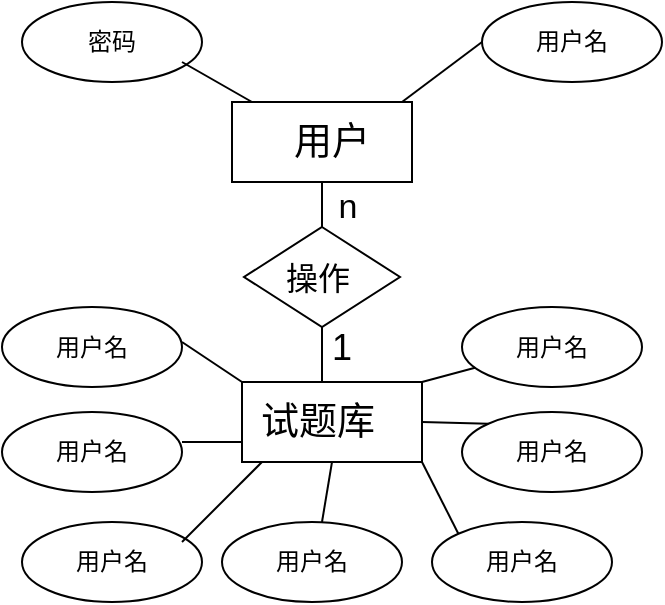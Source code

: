 <mxfile version="12.2.4" pages="1"><diagram id="QpB2VquuCNO1YImreQ2F" name="Page-1"><mxGraphModel dx="793" dy="549" grid="1" gridSize="10" guides="1" tooltips="1" connect="1" arrows="1" fold="1" page="1" pageScale="1" pageWidth="827" pageHeight="1169" math="0" shadow="0"><root><mxCell id="0"/><mxCell id="1" parent="0"/><mxCell id="2" value="" style="rounded=0;whiteSpace=wrap;html=1;" parent="1" vertex="1"><mxGeometry x="335" y="210" width="90" height="40" as="geometry"/></mxCell><mxCell id="3" value="&lt;font style=&quot;font-size: 19px&quot;&gt;用户&lt;/font&gt;" style="text;html=1;strokeColor=none;fillColor=none;align=center;verticalAlign=middle;whiteSpace=wrap;rounded=0;" parent="1" vertex="1"><mxGeometry x="355" y="215" width="60" height="30" as="geometry"/></mxCell><mxCell id="6" value="" style="rounded=0;whiteSpace=wrap;html=1;" parent="1" vertex="1"><mxGeometry x="340" y="350" width="90" height="40" as="geometry"/></mxCell><mxCell id="7" value="&lt;font style=&quot;font-size: 19px&quot;&gt;试题库&lt;/font&gt;" style="text;html=1;strokeColor=none;fillColor=none;align=center;verticalAlign=middle;whiteSpace=wrap;rounded=0;" parent="1" vertex="1"><mxGeometry x="348" y="355" width="60" height="30" as="geometry"/></mxCell><mxCell id="8" value="" style="rhombus;whiteSpace=wrap;html=1;" parent="1" vertex="1"><mxGeometry x="341" y="272.5" width="78" height="50" as="geometry"/></mxCell><mxCell id="9" value="&lt;font style=&quot;font-size: 16px&quot;&gt;操作&lt;/font&gt;" style="text;html=1;strokeColor=none;fillColor=none;align=center;verticalAlign=middle;whiteSpace=wrap;rounded=0;" parent="1" vertex="1"><mxGeometry x="358" y="287.5" width="40" height="20" as="geometry"/></mxCell><mxCell id="10" value="" style="endArrow=none;html=1;entryX=0.5;entryY=0;entryDx=0;entryDy=0;" parent="1" target="8" edge="1"><mxGeometry width="50" height="50" relative="1" as="geometry"><mxPoint x="380" y="250" as="sourcePoint"/><mxPoint x="430" y="200" as="targetPoint"/></mxGeometry></mxCell><mxCell id="12" value="" style="endArrow=none;html=1;entryX=0.5;entryY=1;entryDx=0;entryDy=0;" parent="1" target="8" edge="1"><mxGeometry width="50" height="50" relative="1" as="geometry"><mxPoint x="380" y="350" as="sourcePoint"/><mxPoint x="430" y="300" as="targetPoint"/></mxGeometry></mxCell><mxCell id="13" value="&lt;font style=&quot;font-size: 17px&quot;&gt;n&lt;/font&gt;" style="text;html=1;strokeColor=none;fillColor=none;align=center;verticalAlign=middle;whiteSpace=wrap;rounded=0;" parent="1" vertex="1"><mxGeometry x="373" y="252.5" width="40" height="20" as="geometry"/></mxCell><mxCell id="15" value="&lt;font style=&quot;font-size: 18px&quot;&gt;1&lt;/font&gt;" style="text;html=1;strokeColor=none;fillColor=none;align=center;verticalAlign=middle;whiteSpace=wrap;rounded=0;" parent="1" vertex="1"><mxGeometry x="370" y="322.5" width="40" height="20" as="geometry"/></mxCell><mxCell id="17" value="" style="ellipse;whiteSpace=wrap;html=1;" parent="1" vertex="1"><mxGeometry x="460" y="160" width="90" height="40" as="geometry"/></mxCell><mxCell id="18" value="用户名" style="text;html=1;strokeColor=none;fillColor=none;align=center;verticalAlign=middle;whiteSpace=wrap;rounded=0;" parent="1" vertex="1"><mxGeometry x="485" y="170" width="40" height="20" as="geometry"/></mxCell><mxCell id="19" value="" style="ellipse;whiteSpace=wrap;html=1;" parent="1" vertex="1"><mxGeometry x="230" y="160" width="90" height="40" as="geometry"/></mxCell><mxCell id="20" value="密码" style="text;html=1;strokeColor=none;fillColor=none;align=center;verticalAlign=middle;whiteSpace=wrap;rounded=0;" parent="1" vertex="1"><mxGeometry x="255" y="170" width="40" height="20" as="geometry"/></mxCell><mxCell id="21" value="" style="endArrow=none;html=1;" parent="1" target="2" edge="1"><mxGeometry width="50" height="50" relative="1" as="geometry"><mxPoint x="310" y="190" as="sourcePoint"/><mxPoint x="360" y="140" as="targetPoint"/></mxGeometry></mxCell><mxCell id="22" value="" style="endArrow=none;html=1;entryX=0;entryY=0.5;entryDx=0;entryDy=0;" parent="1" target="17" edge="1"><mxGeometry width="50" height="50" relative="1" as="geometry"><mxPoint x="420" y="210" as="sourcePoint"/><mxPoint x="470" y="160" as="targetPoint"/></mxGeometry></mxCell><mxCell id="24" value="" style="ellipse;whiteSpace=wrap;html=1;" parent="1" vertex="1"><mxGeometry x="450" y="365" width="90" height="40" as="geometry"/></mxCell><mxCell id="25" value="用户名" style="text;html=1;strokeColor=none;fillColor=none;align=center;verticalAlign=middle;whiteSpace=wrap;rounded=0;" parent="1" vertex="1"><mxGeometry x="475" y="375" width="40" height="20" as="geometry"/></mxCell><mxCell id="26" value="" style="ellipse;whiteSpace=wrap;html=1;" parent="1" vertex="1"><mxGeometry x="450" y="312.5" width="90" height="40" as="geometry"/></mxCell><mxCell id="27" value="用户名" style="text;html=1;strokeColor=none;fillColor=none;align=center;verticalAlign=middle;whiteSpace=wrap;rounded=0;" parent="1" vertex="1"><mxGeometry x="475" y="322.5" width="40" height="20" as="geometry"/></mxCell><mxCell id="28" value="" style="ellipse;whiteSpace=wrap;html=1;" parent="1" vertex="1"><mxGeometry x="220" y="312.5" width="90" height="40" as="geometry"/></mxCell><mxCell id="29" value="用户名" style="text;html=1;strokeColor=none;fillColor=none;align=center;verticalAlign=middle;whiteSpace=wrap;rounded=0;" parent="1" vertex="1"><mxGeometry x="245" y="322.5" width="40" height="20" as="geometry"/></mxCell><mxCell id="30" value="" style="ellipse;whiteSpace=wrap;html=1;" parent="1" vertex="1"><mxGeometry x="220" y="365" width="90" height="40" as="geometry"/></mxCell><mxCell id="31" value="用户名" style="text;html=1;strokeColor=none;fillColor=none;align=center;verticalAlign=middle;whiteSpace=wrap;rounded=0;" parent="1" vertex="1"><mxGeometry x="245" y="375" width="40" height="20" as="geometry"/></mxCell><mxCell id="32" value="" style="ellipse;whiteSpace=wrap;html=1;" parent="1" vertex="1"><mxGeometry x="230" y="420" width="90" height="40" as="geometry"/></mxCell><mxCell id="33" value="用户名" style="text;html=1;strokeColor=none;fillColor=none;align=center;verticalAlign=middle;whiteSpace=wrap;rounded=0;" parent="1" vertex="1"><mxGeometry x="255" y="430" width="40" height="20" as="geometry"/></mxCell><mxCell id="34" value="" style="ellipse;whiteSpace=wrap;html=1;" parent="1" vertex="1"><mxGeometry x="330" y="420" width="90" height="40" as="geometry"/></mxCell><mxCell id="35" value="用户名" style="text;html=1;strokeColor=none;fillColor=none;align=center;verticalAlign=middle;whiteSpace=wrap;rounded=0;" parent="1" vertex="1"><mxGeometry x="355" y="430" width="40" height="20" as="geometry"/></mxCell><mxCell id="36" value="" style="ellipse;whiteSpace=wrap;html=1;" parent="1" vertex="1"><mxGeometry x="435" y="420" width="90" height="40" as="geometry"/></mxCell><mxCell id="37" value="用户名" style="text;html=1;strokeColor=none;fillColor=none;align=center;verticalAlign=middle;whiteSpace=wrap;rounded=0;" parent="1" vertex="1"><mxGeometry x="460" y="430" width="40" height="20" as="geometry"/></mxCell><mxCell id="38" value="" style="endArrow=none;html=1;entryX=0;entryY=0.75;entryDx=0;entryDy=0;" parent="1" target="6" edge="1"><mxGeometry width="50" height="50" relative="1" as="geometry"><mxPoint x="310" y="380" as="sourcePoint"/><mxPoint x="360" y="330" as="targetPoint"/></mxGeometry></mxCell><mxCell id="39" value="" style="endArrow=none;html=1;entryX=0;entryY=0;entryDx=0;entryDy=0;entryPerimeter=0;" parent="1" target="6" edge="1"><mxGeometry width="50" height="50" relative="1" as="geometry"><mxPoint x="310" y="330" as="sourcePoint"/><mxPoint x="360" y="280" as="targetPoint"/></mxGeometry></mxCell><mxCell id="40" value="" style="endArrow=none;html=1;" parent="1" edge="1"><mxGeometry width="50" height="50" relative="1" as="geometry"><mxPoint x="310" y="430" as="sourcePoint"/><mxPoint x="350" y="390" as="targetPoint"/></mxGeometry></mxCell><mxCell id="41" value="" style="endArrow=none;html=1;entryX=0.5;entryY=1;entryDx=0;entryDy=0;" parent="1" target="6" edge="1"><mxGeometry width="50" height="50" relative="1" as="geometry"><mxPoint x="380" y="420" as="sourcePoint"/><mxPoint x="430" y="370" as="targetPoint"/></mxGeometry></mxCell><mxCell id="42" value="" style="endArrow=none;html=1;entryX=0;entryY=0;entryDx=0;entryDy=0;" parent="1" target="36" edge="1"><mxGeometry width="50" height="50" relative="1" as="geometry"><mxPoint x="430" y="390" as="sourcePoint"/><mxPoint x="480" y="340" as="targetPoint"/></mxGeometry></mxCell><mxCell id="43" value="" style="endArrow=none;html=1;entryX=0;entryY=0;entryDx=0;entryDy=0;" parent="1" target="24" edge="1"><mxGeometry width="50" height="50" relative="1" as="geometry"><mxPoint x="430" y="370" as="sourcePoint"/><mxPoint x="480" y="320" as="targetPoint"/></mxGeometry></mxCell><mxCell id="44" value="" style="endArrow=none;html=1;" parent="1" target="26" edge="1"><mxGeometry width="50" height="50" relative="1" as="geometry"><mxPoint x="430" y="350" as="sourcePoint"/><mxPoint x="480" y="300" as="targetPoint"/></mxGeometry></mxCell></root></mxGraphModel></diagram></mxfile>